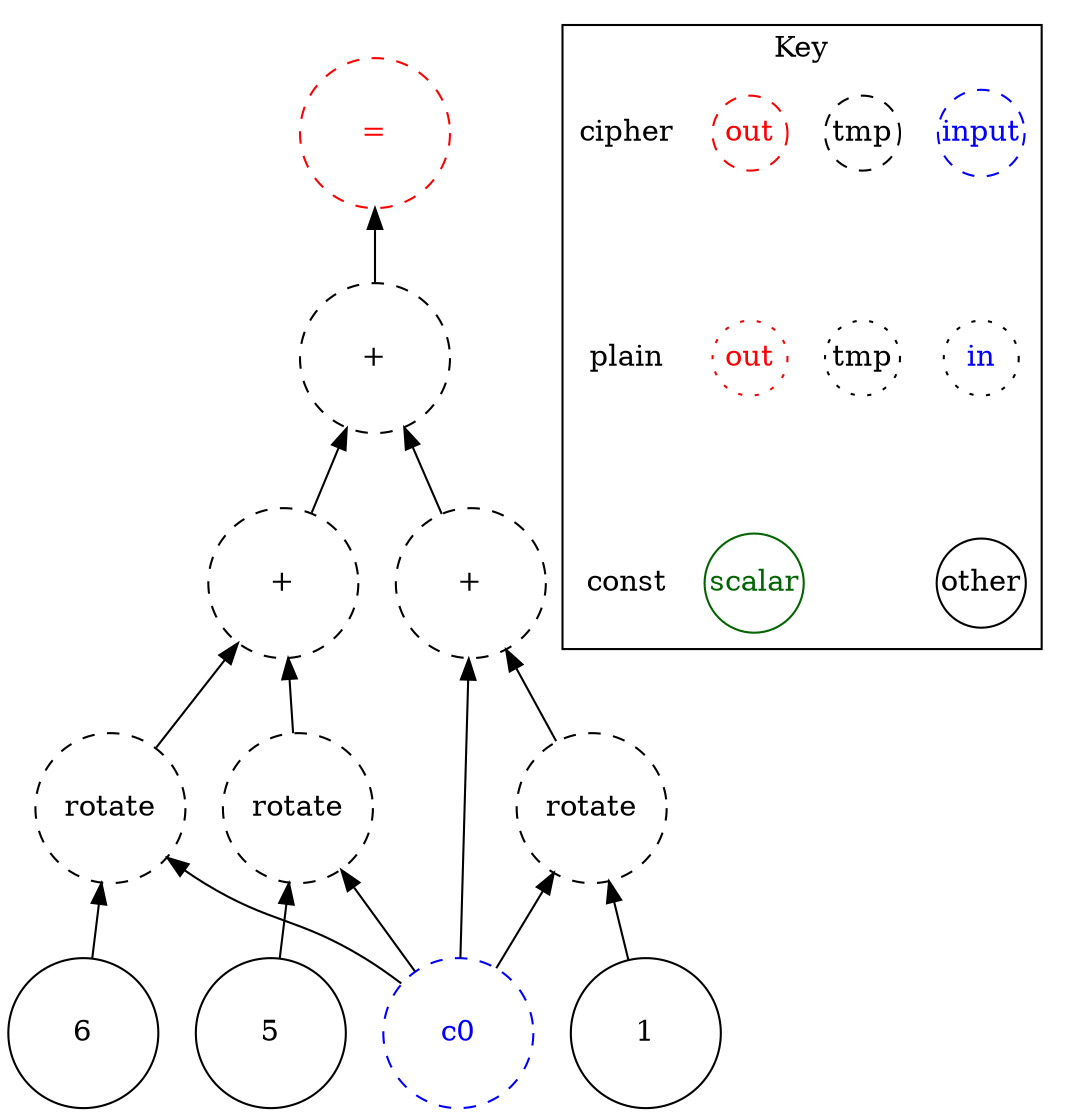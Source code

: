 digraph "box_blur" {
node [shape=circle width=1 margin=0]
edge [dir=back]
6 [label="6" style=solid]
ciphertext0 [label="c0" style=dashed color=blue fontcolor=blue]
ciphertext3 [label="rotate" style=dashed]
ciphertext3 -> ciphertext0
ciphertext3 -> 6
5 [label="5" style=solid]
ciphertext2 [label="rotate" style=dashed]
ciphertext2 -> ciphertext0
ciphertext2 -> 5
ciphertext5 [label="+" style=dashed]
ciphertext5 -> ciphertext2
ciphertext5 -> ciphertext3
1 [label="1" style=solid]
ciphertext1 [label="rotate" style=dashed]
ciphertext1 -> ciphertext0
ciphertext1 -> 1
ciphertext4 [label="+" style=dashed]
ciphertext4 -> ciphertext1
ciphertext4 -> ciphertext0
ciphertext6 [label="+" style=dashed]
ciphertext6 -> ciphertext4
ciphertext6 -> ciphertext5
ciphertext8 [label="=" style=dashed color=red fontcolor=red]
ciphertext8 -> ciphertext6
subgraph cluster_key {
    graph[label="Key"]
    node [width=0.5]
    edge [dir=forward style=invis]
    in_cipher [label=input color=blue fontcolor=blue style=dashed]
    tmp_cipher [label=tmp color=black fontcolor=black style=dashed]
    out_cipher [label=out color=red fontcolor=red style=dashed]
    cipher [shape=plain]

    in_plain [label=in icolor=blue fontcolor=blue style=dotted]
    tmp_plain [label=tmp color=black fontcolor=black style=dotted]
    out_plain [label=out color=red fontcolor=red style=dotted]
    plain [shape=plain]
    
    other [color=black fontcolor=black style=solid]
    scalar [color=darkgreen fontcolor=darkgreen style=solid]
    const[shape=plain]
    
    cipher -> plain
    plain -> const
    out_cipher -> out_plain
    in_cipher -> in_plain
    tmp_cipher -> tmp_plain
    in_plain -> other
    out_plain -> scalar
}
}
